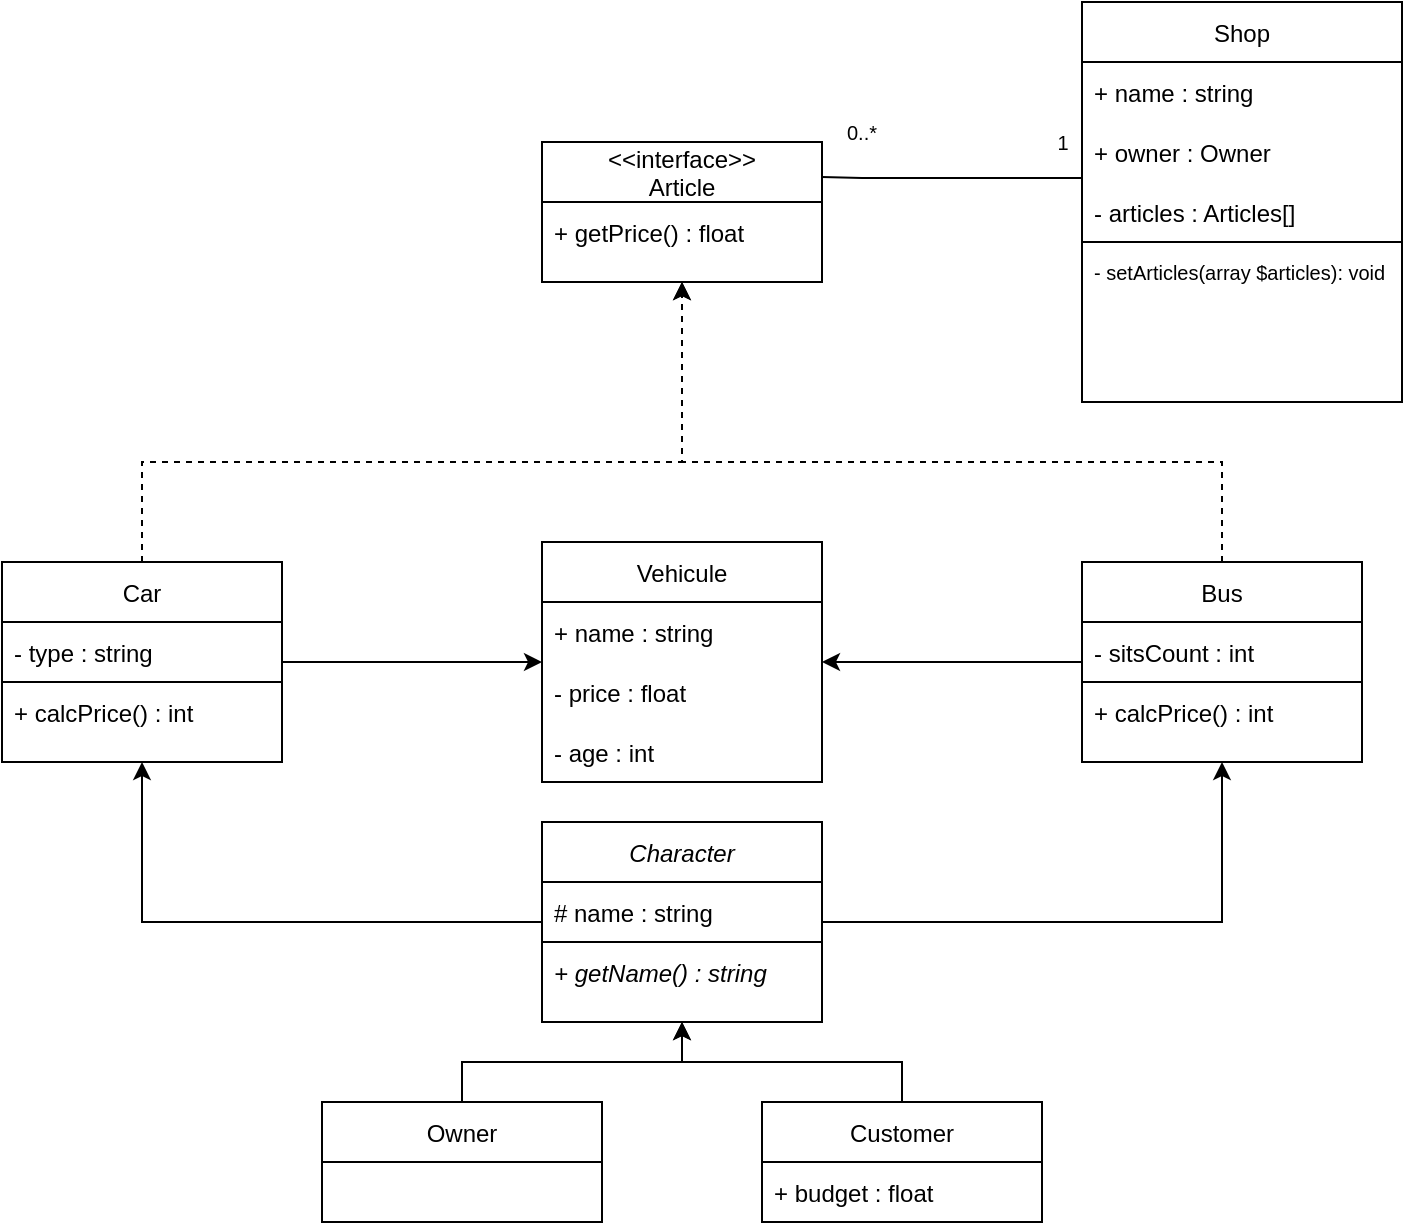 <mxfile version="15.9.4" type="github">
  <diagram id="uGDgZGHpwiQAzfElgQq_" name="Page-1">
    <mxGraphModel dx="946" dy="645" grid="1" gridSize="10" guides="1" tooltips="1" connect="1" arrows="1" fold="1" page="1" pageScale="1" pageWidth="827" pageHeight="1169" math="0" shadow="0">
      <root>
        <mxCell id="0" />
        <mxCell id="1" parent="0" />
        <mxCell id="wxt8Jx6AX1LVKOUD41DW-68" style="edgeStyle=orthogonalEdgeStyle;rounded=0;orthogonalLoop=1;jettySize=auto;html=1;entryX=0.5;entryY=1;entryDx=0;entryDy=0;" parent="1" source="wxt8Jx6AX1LVKOUD41DW-19" target="wxt8Jx6AX1LVKOUD41DW-62" edge="1">
          <mxGeometry relative="1" as="geometry">
            <Array as="points">
              <mxPoint x="670" y="530" />
            </Array>
          </mxGeometry>
        </mxCell>
        <mxCell id="wxt8Jx6AX1LVKOUD41DW-19" value="Character" style="swimlane;fontStyle=2;childLayout=stackLayout;horizontal=1;startSize=30;horizontalStack=0;resizeParent=1;resizeParentMax=0;resizeLast=0;collapsible=1;marginBottom=0;" parent="1" vertex="1">
          <mxGeometry x="330" y="480" width="140" height="100" as="geometry" />
        </mxCell>
        <mxCell id="wxt8Jx6AX1LVKOUD41DW-20" value="# name : string" style="text;strokeColor=none;fillColor=none;align=left;verticalAlign=middle;spacingLeft=4;spacingRight=4;overflow=hidden;points=[[0,0.5],[1,0.5]];portConstraint=eastwest;rotatable=0;" parent="wxt8Jx6AX1LVKOUD41DW-19" vertex="1">
          <mxGeometry y="30" width="140" height="30" as="geometry" />
        </mxCell>
        <mxCell id="wxt8Jx6AX1LVKOUD41DW-26" value="" style="swimlane;startSize=0;" parent="wxt8Jx6AX1LVKOUD41DW-19" vertex="1">
          <mxGeometry y="60" width="140" height="40" as="geometry" />
        </mxCell>
        <mxCell id="wxt8Jx6AX1LVKOUD41DW-27" value="+ getName() : string" style="text;strokeColor=none;fillColor=none;align=left;verticalAlign=middle;spacingLeft=4;spacingRight=4;overflow=hidden;points=[[0,0.5],[1,0.5]];portConstraint=eastwest;rotatable=0;fontStyle=2" parent="wxt8Jx6AX1LVKOUD41DW-26" vertex="1">
          <mxGeometry width="140" height="30" as="geometry" />
        </mxCell>
        <mxCell id="wxt8Jx6AX1LVKOUD41DW-55" style="edgeStyle=orthogonalEdgeStyle;rounded=0;orthogonalLoop=1;jettySize=auto;html=1;exitX=0.5;exitY=1;exitDx=0;exitDy=0;" parent="wxt8Jx6AX1LVKOUD41DW-19" source="wxt8Jx6AX1LVKOUD41DW-26" target="wxt8Jx6AX1LVKOUD41DW-26" edge="1">
          <mxGeometry relative="1" as="geometry" />
        </mxCell>
        <mxCell id="wxt8Jx6AX1LVKOUD41DW-53" style="edgeStyle=orthogonalEdgeStyle;rounded=0;orthogonalLoop=1;jettySize=auto;html=1;entryX=0.5;entryY=1;entryDx=0;entryDy=0;" parent="1" source="wxt8Jx6AX1LVKOUD41DW-29" target="wxt8Jx6AX1LVKOUD41DW-26" edge="1">
          <mxGeometry relative="1" as="geometry" />
        </mxCell>
        <mxCell id="wxt8Jx6AX1LVKOUD41DW-29" value="Owner" style="swimlane;fontStyle=0;childLayout=stackLayout;horizontal=1;startSize=30;horizontalStack=0;resizeParent=1;resizeParentMax=0;resizeLast=0;collapsible=1;marginBottom=0;" parent="1" vertex="1">
          <mxGeometry x="220" y="620" width="140" height="60" as="geometry" />
        </mxCell>
        <mxCell id="wxt8Jx6AX1LVKOUD41DW-54" style="edgeStyle=orthogonalEdgeStyle;rounded=0;orthogonalLoop=1;jettySize=auto;html=1;entryX=0.5;entryY=1;entryDx=0;entryDy=0;" parent="1" source="wxt8Jx6AX1LVKOUD41DW-33" target="wxt8Jx6AX1LVKOUD41DW-26" edge="1">
          <mxGeometry relative="1" as="geometry" />
        </mxCell>
        <mxCell id="wxt8Jx6AX1LVKOUD41DW-33" value="Customer" style="swimlane;fontStyle=0;childLayout=stackLayout;horizontal=1;startSize=30;horizontalStack=0;resizeParent=1;resizeParentMax=0;resizeLast=0;collapsible=1;marginBottom=0;" parent="1" vertex="1">
          <mxGeometry x="440" y="620" width="140" height="60" as="geometry" />
        </mxCell>
        <mxCell id="wxt8Jx6AX1LVKOUD41DW-34" value="+ budget : float" style="text;strokeColor=none;fillColor=none;align=left;verticalAlign=middle;spacingLeft=4;spacingRight=4;overflow=hidden;points=[[0,0.5],[1,0.5]];portConstraint=eastwest;rotatable=0;" parent="wxt8Jx6AX1LVKOUD41DW-33" vertex="1">
          <mxGeometry y="30" width="140" height="30" as="geometry" />
        </mxCell>
        <mxCell id="wxt8Jx6AX1LVKOUD41DW-37" value="&lt;&lt;interface&gt;&gt;&#xa;Article" style="swimlane;fontStyle=0;childLayout=stackLayout;horizontal=1;startSize=30;horizontalStack=0;resizeParent=1;resizeParentMax=0;resizeLast=0;collapsible=1;marginBottom=0;" parent="1" vertex="1">
          <mxGeometry x="330" y="140" width="140" height="70" as="geometry" />
        </mxCell>
        <mxCell id="wxt8Jx6AX1LVKOUD41DW-49" value="" style="swimlane;startSize=0;" parent="wxt8Jx6AX1LVKOUD41DW-37" vertex="1">
          <mxGeometry y="30" width="140" height="40" as="geometry" />
        </mxCell>
        <mxCell id="wxt8Jx6AX1LVKOUD41DW-50" value="+ getPrice() : float" style="text;strokeColor=none;fillColor=none;align=left;verticalAlign=middle;spacingLeft=4;spacingRight=4;overflow=hidden;points=[[0,0.5],[1,0.5]];portConstraint=eastwest;rotatable=0;fontStyle=0" parent="wxt8Jx6AX1LVKOUD41DW-49" vertex="1">
          <mxGeometry width="140" height="30" as="geometry" />
        </mxCell>
        <mxCell id="wxt8Jx6AX1LVKOUD41DW-56" style="edgeStyle=orthogonalEdgeStyle;rounded=0;orthogonalLoop=1;jettySize=auto;html=1;" parent="1" source="wxt8Jx6AX1LVKOUD41DW-41" target="wxt8Jx6AX1LVKOUD41DW-45" edge="1">
          <mxGeometry relative="1" as="geometry" />
        </mxCell>
        <mxCell id="wxt8Jx6AX1LVKOUD41DW-64" style="edgeStyle=orthogonalEdgeStyle;rounded=0;orthogonalLoop=1;jettySize=auto;html=1;entryX=0.5;entryY=1;entryDx=0;entryDy=0;dashed=1;" parent="1" source="wxt8Jx6AX1LVKOUD41DW-41" target="wxt8Jx6AX1LVKOUD41DW-49" edge="1">
          <mxGeometry relative="1" as="geometry">
            <Array as="points">
              <mxPoint x="130" y="300" />
              <mxPoint x="400" y="300" />
            </Array>
          </mxGeometry>
        </mxCell>
        <mxCell id="wxt8Jx6AX1LVKOUD41DW-41" value="Car" style="swimlane;fontStyle=0;childLayout=stackLayout;horizontal=1;startSize=30;horizontalStack=0;resizeParent=1;resizeParentMax=0;resizeLast=0;collapsible=1;marginBottom=0;" parent="1" vertex="1">
          <mxGeometry x="60" y="350" width="140" height="100" as="geometry" />
        </mxCell>
        <mxCell id="wxt8Jx6AX1LVKOUD41DW-42" value="- type : string" style="text;strokeColor=none;fillColor=none;align=left;verticalAlign=middle;spacingLeft=4;spacingRight=4;overflow=hidden;points=[[0,0.5],[1,0.5]];portConstraint=eastwest;rotatable=0;" parent="wxt8Jx6AX1LVKOUD41DW-41" vertex="1">
          <mxGeometry y="30" width="140" height="30" as="geometry" />
        </mxCell>
        <mxCell id="wxt8Jx6AX1LVKOUD41DW-51" value="" style="swimlane;startSize=0;" parent="wxt8Jx6AX1LVKOUD41DW-41" vertex="1">
          <mxGeometry y="60" width="140" height="40" as="geometry" />
        </mxCell>
        <mxCell id="wxt8Jx6AX1LVKOUD41DW-52" value="+ calcPrice() : int" style="text;strokeColor=none;fillColor=none;align=left;verticalAlign=middle;spacingLeft=4;spacingRight=4;overflow=hidden;points=[[0,0.5],[1,0.5]];portConstraint=eastwest;rotatable=0;fontStyle=0" parent="wxt8Jx6AX1LVKOUD41DW-51" vertex="1">
          <mxGeometry width="140" height="30" as="geometry" />
        </mxCell>
        <mxCell id="wxt8Jx6AX1LVKOUD41DW-45" value="Vehicule" style="swimlane;fontStyle=0;childLayout=stackLayout;horizontal=1;startSize=30;horizontalStack=0;resizeParent=1;resizeParentMax=0;resizeLast=0;collapsible=1;marginBottom=0;" parent="1" vertex="1">
          <mxGeometry x="330" y="340" width="140" height="120" as="geometry" />
        </mxCell>
        <mxCell id="wxt8Jx6AX1LVKOUD41DW-46" value="+ name : string" style="text;strokeColor=none;fillColor=none;align=left;verticalAlign=middle;spacingLeft=4;spacingRight=4;overflow=hidden;points=[[0,0.5],[1,0.5]];portConstraint=eastwest;rotatable=0;" parent="wxt8Jx6AX1LVKOUD41DW-45" vertex="1">
          <mxGeometry y="30" width="140" height="30" as="geometry" />
        </mxCell>
        <mxCell id="wxt8Jx6AX1LVKOUD41DW-47" value="- price : float" style="text;strokeColor=none;fillColor=none;align=left;verticalAlign=middle;spacingLeft=4;spacingRight=4;overflow=hidden;points=[[0,0.5],[1,0.5]];portConstraint=eastwest;rotatable=0;" parent="wxt8Jx6AX1LVKOUD41DW-45" vertex="1">
          <mxGeometry y="60" width="140" height="30" as="geometry" />
        </mxCell>
        <mxCell id="wxt8Jx6AX1LVKOUD41DW-48" value="- age : int" style="text;strokeColor=none;fillColor=none;align=left;verticalAlign=middle;spacingLeft=4;spacingRight=4;overflow=hidden;points=[[0,0.5],[1,0.5]];portConstraint=eastwest;rotatable=0;" parent="wxt8Jx6AX1LVKOUD41DW-45" vertex="1">
          <mxGeometry y="90" width="140" height="30" as="geometry" />
        </mxCell>
        <mxCell id="wxt8Jx6AX1LVKOUD41DW-65" style="edgeStyle=orthogonalEdgeStyle;rounded=0;orthogonalLoop=1;jettySize=auto;html=1;" parent="1" source="wxt8Jx6AX1LVKOUD41DW-57" target="wxt8Jx6AX1LVKOUD41DW-45" edge="1">
          <mxGeometry relative="1" as="geometry">
            <Array as="points">
              <mxPoint x="530" y="400" />
              <mxPoint x="530" y="400" />
            </Array>
          </mxGeometry>
        </mxCell>
        <mxCell id="wxt8Jx6AX1LVKOUD41DW-66" style="edgeStyle=orthogonalEdgeStyle;rounded=0;orthogonalLoop=1;jettySize=auto;html=1;dashed=1;" parent="1" source="wxt8Jx6AX1LVKOUD41DW-57" target="wxt8Jx6AX1LVKOUD41DW-37" edge="1">
          <mxGeometry relative="1" as="geometry">
            <Array as="points">
              <mxPoint x="670" y="300" />
              <mxPoint x="400" y="300" />
            </Array>
          </mxGeometry>
        </mxCell>
        <mxCell id="wxt8Jx6AX1LVKOUD41DW-57" value="Bus" style="swimlane;fontStyle=0;childLayout=stackLayout;horizontal=1;startSize=30;horizontalStack=0;resizeParent=1;resizeParentMax=0;resizeLast=0;collapsible=1;marginBottom=0;" parent="1" vertex="1">
          <mxGeometry x="600" y="350" width="140" height="60" as="geometry" />
        </mxCell>
        <mxCell id="wxt8Jx6AX1LVKOUD41DW-58" value="- sitsCount : int" style="text;strokeColor=none;fillColor=none;align=left;verticalAlign=middle;spacingLeft=4;spacingRight=4;overflow=hidden;points=[[0,0.5],[1,0.5]];portConstraint=eastwest;rotatable=0;" parent="wxt8Jx6AX1LVKOUD41DW-57" vertex="1">
          <mxGeometry y="30" width="140" height="30" as="geometry" />
        </mxCell>
        <mxCell id="wxt8Jx6AX1LVKOUD41DW-62" value="" style="swimlane;startSize=0;" parent="1" vertex="1">
          <mxGeometry x="600" y="410" width="140" height="40" as="geometry" />
        </mxCell>
        <mxCell id="wxt8Jx6AX1LVKOUD41DW-67" style="edgeStyle=orthogonalEdgeStyle;rounded=0;orthogonalLoop=1;jettySize=auto;html=1;" parent="1" target="wxt8Jx6AX1LVKOUD41DW-41" edge="1">
          <mxGeometry relative="1" as="geometry">
            <Array as="points">
              <mxPoint x="330" y="530" />
              <mxPoint x="130" y="530" />
            </Array>
            <mxPoint x="330" y="530" as="sourcePoint" />
          </mxGeometry>
        </mxCell>
        <mxCell id="MoL6gfxV04IaWS7vPgdx-1" value="Shop" style="swimlane;fontStyle=0;childLayout=stackLayout;horizontal=1;startSize=30;horizontalStack=0;resizeParent=1;resizeParentMax=0;resizeLast=0;collapsible=1;marginBottom=0;" vertex="1" parent="1">
          <mxGeometry x="600" y="70" width="160" height="120" as="geometry" />
        </mxCell>
        <mxCell id="MoL6gfxV04IaWS7vPgdx-2" value="+ name : string" style="text;strokeColor=none;fillColor=none;align=left;verticalAlign=middle;spacingLeft=4;spacingRight=4;overflow=hidden;points=[[0,0.5],[1,0.5]];portConstraint=eastwest;rotatable=0;" vertex="1" parent="MoL6gfxV04IaWS7vPgdx-1">
          <mxGeometry y="30" width="160" height="30" as="geometry" />
        </mxCell>
        <mxCell id="MoL6gfxV04IaWS7vPgdx-3" value="+ owner : Owner" style="text;strokeColor=none;fillColor=none;align=left;verticalAlign=middle;spacingLeft=4;spacingRight=4;overflow=hidden;points=[[0,0.5],[1,0.5]];portConstraint=eastwest;rotatable=0;" vertex="1" parent="MoL6gfxV04IaWS7vPgdx-1">
          <mxGeometry y="60" width="160" height="30" as="geometry" />
        </mxCell>
        <mxCell id="MoL6gfxV04IaWS7vPgdx-4" value="- articles : Articles[]" style="text;strokeColor=none;fillColor=none;align=left;verticalAlign=middle;spacingLeft=4;spacingRight=4;overflow=hidden;points=[[0,0.5],[1,0.5]];portConstraint=eastwest;rotatable=0;" vertex="1" parent="MoL6gfxV04IaWS7vPgdx-1">
          <mxGeometry y="90" width="160" height="30" as="geometry" />
        </mxCell>
        <mxCell id="MoL6gfxV04IaWS7vPgdx-9" value="1" style="edgeStyle=orthogonalEdgeStyle;rounded=0;orthogonalLoop=1;jettySize=auto;html=1;exitX=0.5;exitY=1;exitDx=0;exitDy=0;fontSize=10;endArrow=none;endFill=0;entryX=1;entryY=0.25;entryDx=0;entryDy=0;" edge="1" parent="1" source="MoL6gfxV04IaWS7vPgdx-5" target="wxt8Jx6AX1LVKOUD41DW-37">
          <mxGeometry x="0.255" y="-18" relative="1" as="geometry">
            <mxPoint x="490" y="140" as="targetPoint" />
            <Array as="points">
              <mxPoint x="600" y="270" />
              <mxPoint x="600" y="158" />
              <mxPoint x="490" y="158" />
            </Array>
            <mxPoint as="offset" />
          </mxGeometry>
        </mxCell>
        <mxCell id="MoL6gfxV04IaWS7vPgdx-5" value="" style="swimlane;startSize=0;" vertex="1" parent="1">
          <mxGeometry x="600" y="190" width="160" height="80" as="geometry" />
        </mxCell>
        <mxCell id="MoL6gfxV04IaWS7vPgdx-7" value="- setArticles(array $articles): void" style="text;strokeColor=none;fillColor=none;align=left;verticalAlign=middle;spacingLeft=4;spacingRight=4;overflow=hidden;points=[[0,0.5],[1,0.5]];portConstraint=eastwest;rotatable=0;fontSize=10;" vertex="1" parent="MoL6gfxV04IaWS7vPgdx-5">
          <mxGeometry width="160" height="30" as="geometry" />
        </mxCell>
        <mxCell id="MoL6gfxV04IaWS7vPgdx-11" value="0..*" style="text;html=1;strokeColor=none;fillColor=none;align=center;verticalAlign=middle;whiteSpace=wrap;rounded=0;fontSize=10;" vertex="1" parent="1">
          <mxGeometry x="460" y="120" width="60" height="30" as="geometry" />
        </mxCell>
        <mxCell id="wxt8Jx6AX1LVKOUD41DW-61" value="+ calcPrice() : int" style="text;strokeColor=none;fillColor=none;align=left;verticalAlign=middle;spacingLeft=4;spacingRight=4;overflow=hidden;points=[[0,0.5],[1,0.5]];portConstraint=eastwest;rotatable=0;fontStyle=0" parent="1" vertex="1">
          <mxGeometry x="600" y="410" width="140" height="30" as="geometry" />
        </mxCell>
      </root>
    </mxGraphModel>
  </diagram>
</mxfile>
